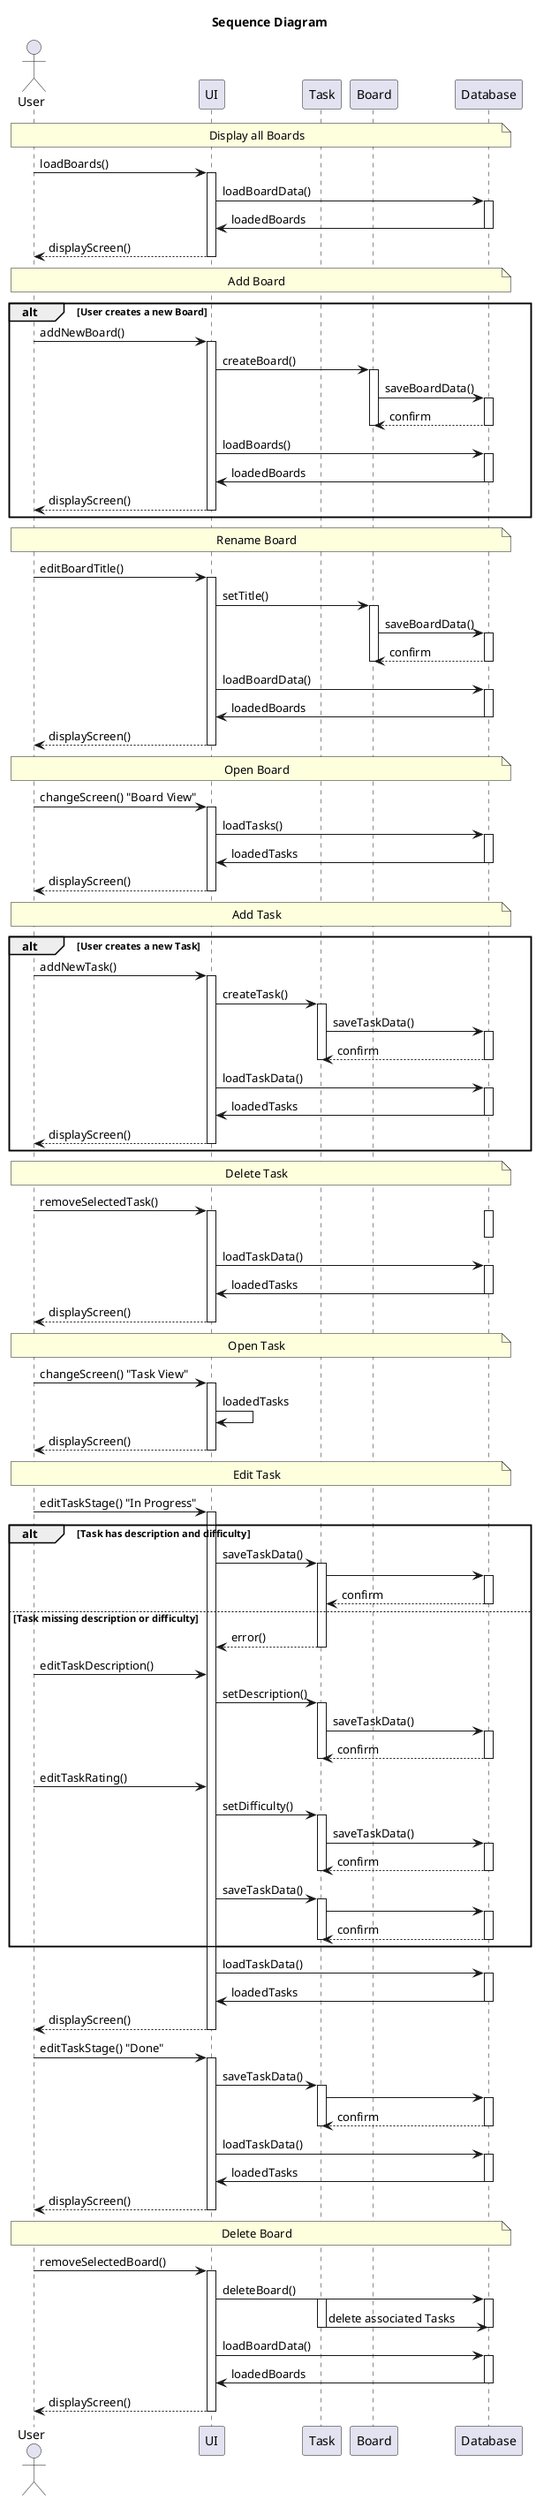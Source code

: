 @startuml sequenceDiagram

title Sequence Diagram

actor User
participant "UI" as UI
participant "Task" as T
participant "Board" as B
participant "Database" as DB

'Initial load Boards list
note over User, DB: Display all Boards
User -> UI: loadBoards()
activate UI
UI -> DB: loadBoardData()
activate DB
DB -> UI: loadedBoards
deactivate DB
UI --> User: displayScreen()
deactivate UI

'Create new Board
note over User, DB: Add Board
alt User creates a new Board
  User -> UI: addNewBoard()
  activate UI
  UI -> B: createBoard()
  activate B
  B -> DB: saveBoardData()
  activate DB
  DB --> B: confirm
  deactivate DB
  deactivate B
  UI -> DB: loadBoards()
  activate DB
  DB -> UI: loadedBoards
  deactivate DB
  UI --> User: displayScreen()
  deactivate UI
end

'Rename Board title
note over User, DB: Rename Board
User -> UI: editBoardTitle()
activate UI
UI -> B: setTitle()
activate B
B -> DB: saveBoardData()
activate DB
DB --> B: confirm
deactivate DB
deactivate B
UI -> DB: loadBoardData()
activate DB
DB -> UI: loadedBoards
deactivate DB
UI --> User: displayScreen()
deactivate UI

'Open Board
note over User, DB: Open Board
User -> UI: changeScreen() "Board View"
activate UI
UI -> DB: loadTasks()
activate DB
DB -> UI: loadedTasks
deactivate DB
UI --> User: displayScreen()
deactivate UI

'Create new Task
note over User, DB: Add Task
alt User creates a new Task
  User -> UI: addNewTask()
  activate UI
  UI -> T: createTask()
  activate T
  T -> DB: saveTaskData()
  activate DB
  DB --> T: confirm
  deactivate DB
  deactivate T
  UI -> DB: loadTaskData()
  activate DB
  DB -> UI: loadedTasks
  deactivate DB
  UI --> User: displayScreen()
  deactivate UI
end

'Delete Task
note over User, DB: Delete Task
User -> UI: removeSelectedTask()
activate UI
activate DB
deactivate DB
UI -> DB: loadTaskData()
activate DB
DB -> UI: loadedTasks
deactivate DB
UI --> User: displayScreen()
deactivate UI

'Open Task
note over User, DB: Open Task
User -> UI: changeScreen() "Task View"
activate UI
UI -> UI: loadedTasks
UI --> User: displayScreen()
deactivate UI

'Edit Task Stages
note over User, DB: Edit Task
User -> UI: editTaskStage() "In Progress"
activate UI
alt Task has description and difficulty
  UI -> T: saveTaskData()
  activate T
  T -> DB:
  activate DB
  DB --> T: confirm
  deactivate DB
else Task missing description or difficulty
  T --> UI: error() 
  deactivate T
  User -> UI: editTaskDescription()
  UI -> T: setDescription()
  activate T
  T -> DB: saveTaskData()
  activate DB
  DB --> T: confirm
  deactivate T
  deactivate DB
  User -> UI: editTaskRating()
  UI -> T: setDifficulty()
  activate T
  T -> DB: saveTaskData()
  activate DB
  DB --> T: confirm
  deactivate T
  deactivate DB
  UI -> T: saveTaskData()
  activate T
  T -> DB:
  activate DB
  DB --> T: confirm
  deactivate DB
  deactivate T
end
UI -> DB: loadTaskData()
activate DB
DB -> UI: loadedTasks
deactivate DB
UI --> User: displayScreen()
deactivate UI

User -> UI: editTaskStage() "Done"
activate UI
UI -> T: saveTaskData()
activate T
T -> DB:
activate DB
DB --> T: confirm
deactivate T
deactivate DB
UI -> DB: loadTaskData()
activate DB
DB -> UI: loadedTasks
deactivate DB
UI --> User: displayScreen()
deactivate UI

'Delete Board
note over User, DB: Delete Board
User -> UI: removeSelectedBoard()
activate UI
UI -> DB: deleteBoard()
activate DB
activate T
T-> DB: delete associated Tasks
deactivate T
deactivate DB
UI -> DB: loadBoardData()
activate DB
DB -> UI: loadedBoards
deactivate DB
UI --> User: displayScreen()
deactivate UI

@enduml
